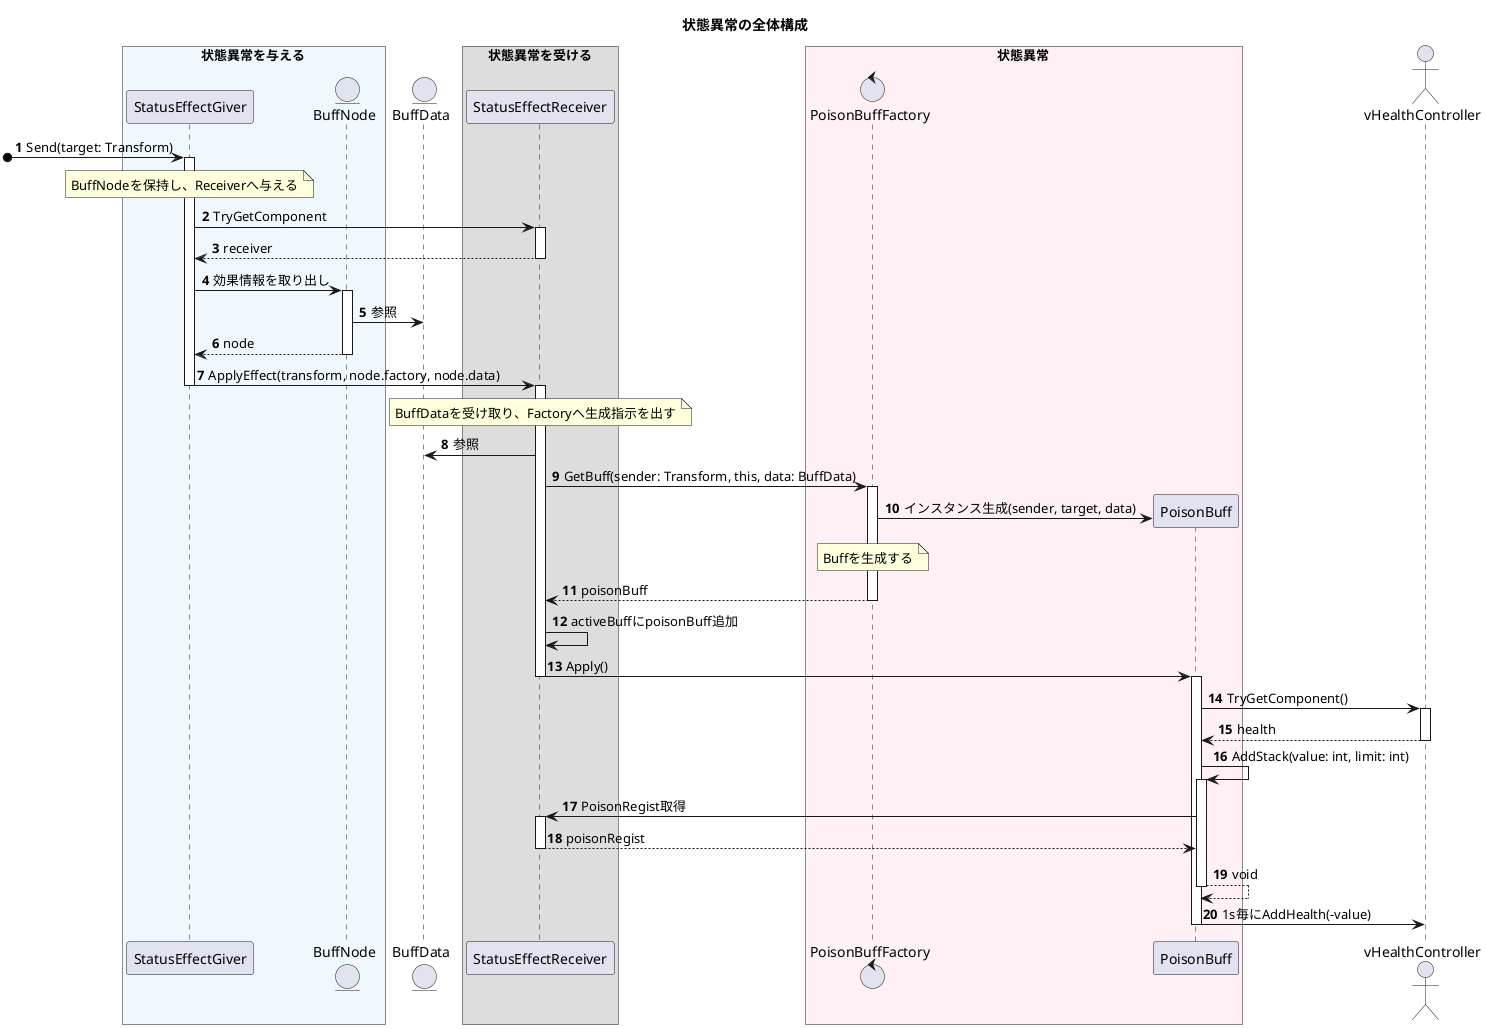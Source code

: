 @startuml status_effect_class
title 状態異常の全体構成

autonumber

box 状態異常を与える #AliceBlue
  participant StatusEffectGiver
  entity BuffNode
end box
entity BuffData

box 状態異常を受ける
  participant StatusEffectReceiver
end box

box 状態異常 #LavenderBlush
  control PoisonBuffFactory
  participant PoisonBuff
end box
actor vHealthController

[o-> StatusEffectGiver++ : Send(target: Transform)
note over of StatusEffectGiver : BuffNodeを保持し、Receiverへ与える
  StatusEffectGiver -> StatusEffectReceiver++ : TryGetComponent
  return receiver
  StatusEffectGiver -> BuffNode++ : 効果情報を取り出し
    BuffNode -> BuffData : 参照
  return node
  StatusEffectGiver -> StatusEffectReceiver--++ : ApplyEffect(transform, node.factory, node.data)
    note over of StatusEffectReceiver : BuffDataを受け取り、Factoryへ生成指示を出す
    StatusEffectReceiver -> BuffData : 参照
    StatusEffectReceiver -> PoisonBuffFactory++ : GetBuff(sender: Transform, this, data: BuffData)
      PoisonBuffFactory -> PoisonBuff** : インスタンス生成(sender, target, data)
      note over of PoisonBuffFactory : Buffを生成する
    return poisonBuff
    StatusEffectReceiver -> StatusEffectReceiver : activeBuffにpoisonBuff追加
    StatusEffectReceiver -> PoisonBuff--++ : Apply()
      PoisonBuff -> vHealthController++ : TryGetComponent()
      return health
      PoisonBuff -> PoisonBuff++ : AddStack(value: int, limit: int)
        PoisonBuff -> StatusEffectReceiver++ : PoisonRegist取得
        return poisonRegist
      return void
      PoisonBuff -> vHealthController-- : 1s毎にAddHealth(-value)
@enduml